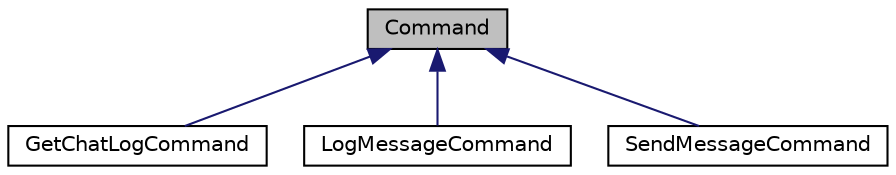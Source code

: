 digraph "Command"
{
 // LATEX_PDF_SIZE
  edge [fontname="Helvetica",fontsize="10",labelfontname="Helvetica",labelfontsize="10"];
  node [fontname="Helvetica",fontsize="10",shape=record];
  Node1 [label="Command",height=0.2,width=0.4,color="black", fillcolor="grey75", style="filled", fontcolor="black",tooltip="Abstract base class representing the commands to be executed."];
  Node1 -> Node2 [dir="back",color="midnightblue",fontsize="10",style="solid"];
  Node2 [label="GetChatLogCommand",height=0.2,width=0.4,color="black", fillcolor="white", style="filled",URL="$classGetChatLogCommand.html",tooltip="Child class of Command."];
  Node1 -> Node3 [dir="back",color="midnightblue",fontsize="10",style="solid"];
  Node3 [label="LogMessageCommand",height=0.2,width=0.4,color="black", fillcolor="white", style="filled",URL="$classLogMessageCommand.html",tooltip="Child class of Command."];
  Node1 -> Node4 [dir="back",color="midnightblue",fontsize="10",style="solid"];
  Node4 [label="SendMessageCommand",height=0.2,width=0.4,color="black", fillcolor="white", style="filled",URL="$classSendMessageCommand.html",tooltip="Child class of Command."];
}
